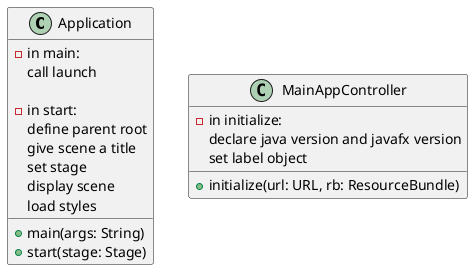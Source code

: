 @startuml
'https://plantuml.com/class-diagram


class Application {
+main(args: String)
-in main:
call launch

-in start:
define parent root
give scene a title
set stage
display scene
load styles
+start(stage: Stage)
}

class MainAppController {
+initialize(url: URL, rb: ResourceBundle)
-in initialize:
declare java version and javafx version
set label object
}

@enduml